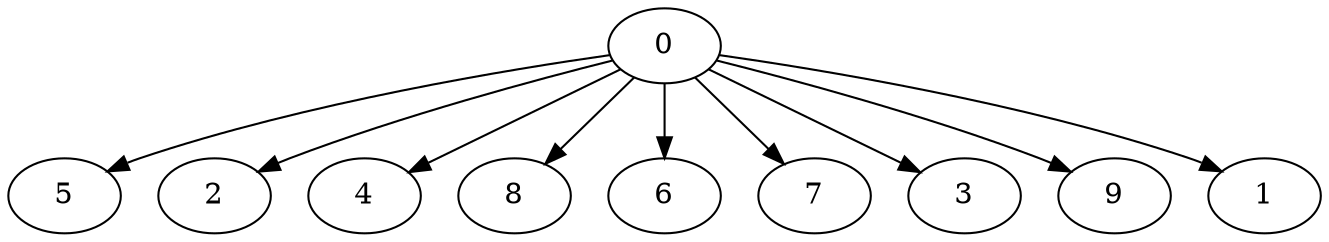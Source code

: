 digraph "Fork_Nodes_10_CCR_9.97_WeightType_Random" {
	graph ["Duplicate states"=0,
		GraphType=Fork,
		"Max states in OPEN"=0,
		Modes="120000ms; topo-ordered tasks, ; Pruning: task equivalence, fixed order ready list, ; F-value: ; Optimisation: best schedule length (\
SL) optimisation on equal, ",
		NumberOfTasks=10,
		"Pruned using list schedule length"=18,
		"States removed from OPEN"=0,
		TargetSystem="Homogeneous-2",
		"Time to schedule (ms)"=76,
		"Total idle time"=38,
		"Total schedule length"=52,
		"Total sequential time"=65,
		"Total states created"=51
	];
	0	["Finish time"=4,
		Processor=0,
		"Start time"=0,
		Weight=4];
	5	["Finish time"=52,
		Processor=1,
		"Start time"=42,
		Weight=10];
	0 -> 5	[Weight=38];
	2	["Finish time"=28,
		Processor=0,
		"Start time"=20,
		Weight=8];
	0 -> 2	[Weight=89];
	4	["Finish time"=51,
		Processor=0,
		"Start time"=43,
		Weight=8];
	0 -> 4	[Weight=127];
	8	["Finish time"=43,
		Processor=0,
		"Start time"=35,
		Weight=8];
	0 -> 8	[Weight=115];
	6	["Finish time"=35,
		Processor=0,
		"Start time"=28,
		Weight=7];
	0 -> 6	[Weight=89];
	7	["Finish time"=11,
		Processor=0,
		"Start time"=4,
		Weight=7];
	0 -> 7	[Weight=25];
	3	["Finish time"=20,
		Processor=0,
		"Start time"=14,
		Weight=6];
	0 -> 3	[Weight=76];
	9	["Finish time"=33,
		Processor=1,
		"Start time"=29,
		Weight=4];
	0 -> 9	[Weight=25];
	1	["Finish time"=14,
		Processor=0,
		"Start time"=11,
		Weight=3];
	0 -> 1	[Weight=64];
}

